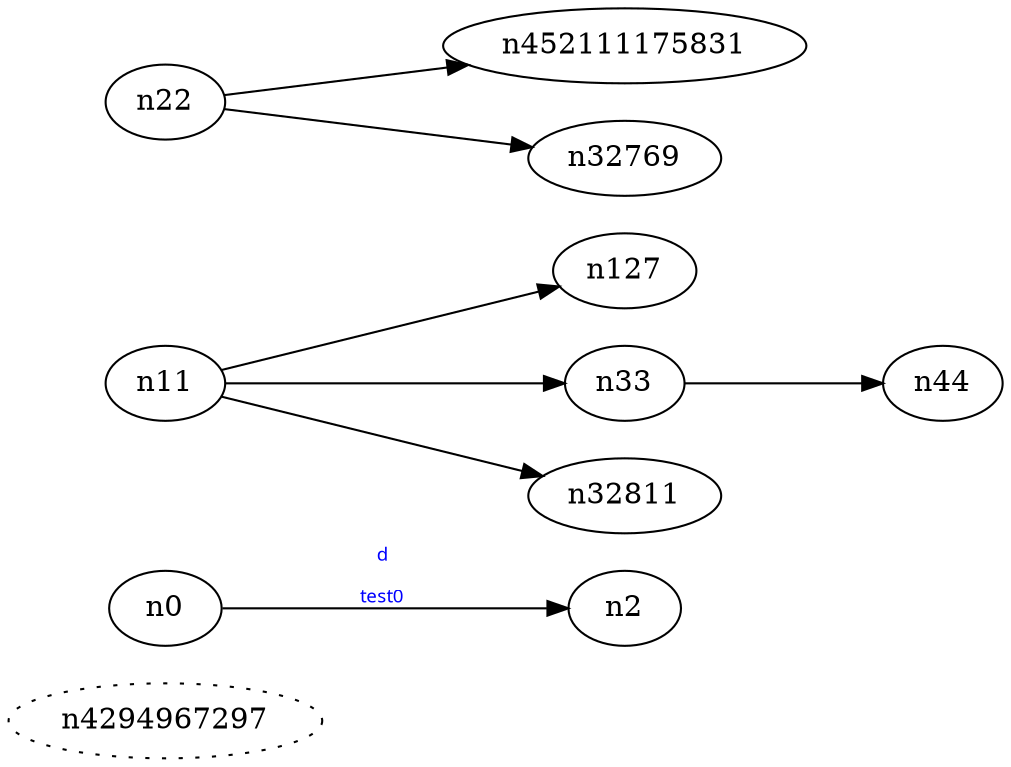 digraph test0 {
	rankdir=LR;
	fontcolor=blue; /* c0; c1; c0 -- c1 */
	n4294967297 [style=dotted, fillcolor="#77520"]; // c2; c3; c32769[style=dashed];
	n0 -> n2 [fontname="comic sans", label="d\n\l\G", fontcolor=blue, fontsize=9];
	n11 -> n127;
	n11 -> n33;
	n11 -> n32811;
	n22 -> n452111175831;
	n22 -> n32769;
	n33 -> n44;
}
